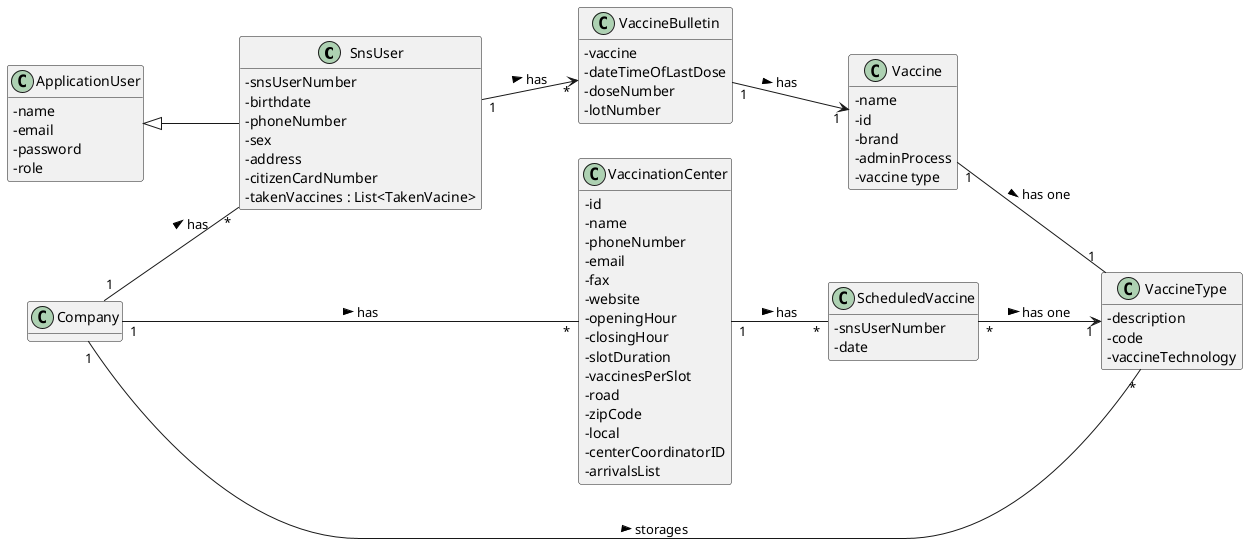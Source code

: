   @startuml

hide methods
left to right direction
skinparam classAttributeIconSize 0


class SnsUser {
-snsUserNumber
-birthdate
-phoneNumber
-sex
-address
-citizenCardNumber
-takenVaccines : List<TakenVacine>
}

class VaccineBulletin {
-vaccine
-dateTimeOfLastDose
-doseNumber
-lotNumber
}

class VaccineType {
-description
-code
-vaccineTechnology
}

class Vaccine {
-name
-id
-brand
-adminProcess
-vaccine type
}

class ApplicationUser {
-name
-email
-password
-role
}

class ScheduledVaccine {
-snsUserNumber
-date
}

class VaccinationCenter {
-id
-name
-phoneNumber
-email
-fax
-website
-openingHour
-closingHour
-slotDuration
-vaccinesPerSlot
-road
-zipCode
-local
-centerCoordinatorID
-arrivalsList
}

SnsUser "1" --> "*" VaccineBulletin: has >

VaccineBulletin "1" --> "1" Vaccine: has >

ApplicationUser  <|-- SnsUser

ScheduledVaccine "*" --> "1" VaccineType: has one  >

Company "1" -- "*" SnsUser : has >

Company "1" --- "*" VaccinationCenter : has >

Company "1" -- "*" VaccineType : storages >

VaccinationCenter "1" -- "*" ScheduledVaccine : has >

Vaccine "1" -- "1" VaccineType : has one >


@enduml